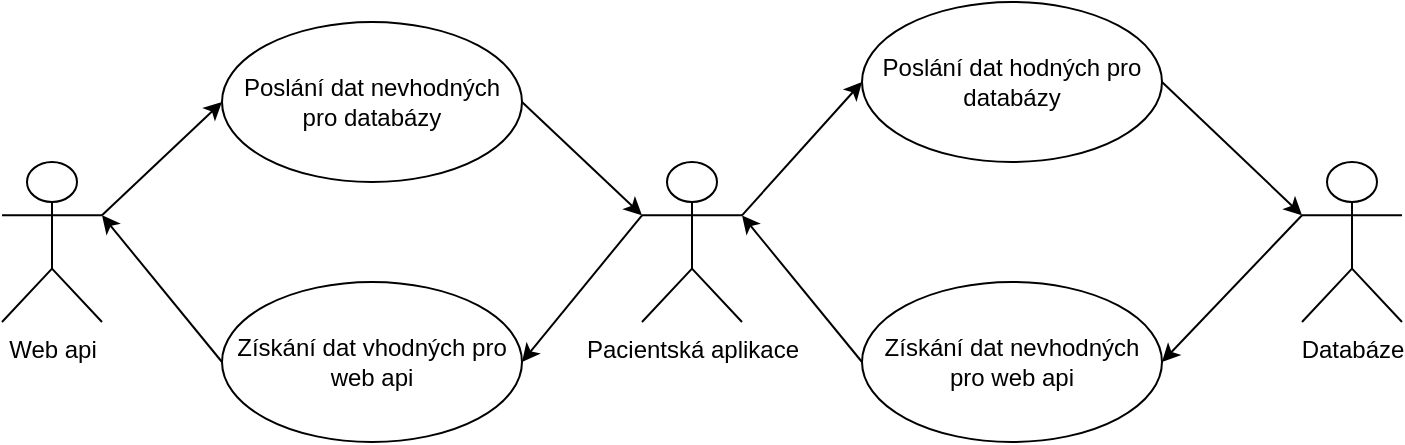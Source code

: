 <mxfile>
    <diagram id="2T1wLEB8kVWavYlQP-i3" name="Page-1">
        <mxGraphModel dx="1002" dy="571" grid="1" gridSize="10" guides="1" tooltips="1" connect="1" arrows="1" fold="1" page="1" pageScale="1" pageWidth="827" pageHeight="1169" math="0" shadow="0">
            <root>
                <mxCell id="0"/>
                <mxCell id="1" parent="0"/>
                <mxCell id="6" style="edgeStyle=none;html=1;exitX=1;exitY=0.333;exitDx=0;exitDy=0;exitPerimeter=0;entryX=0;entryY=0.5;entryDx=0;entryDy=0;" edge="1" parent="1" source="2" target="4">
                    <mxGeometry relative="1" as="geometry"/>
                </mxCell>
                <mxCell id="2" value="Web api" style="shape=umlActor;verticalLabelPosition=bottom;verticalAlign=top;html=1;outlineConnect=0;" vertex="1" parent="1">
                    <mxGeometry x="30" y="200" width="50" height="80" as="geometry"/>
                </mxCell>
                <mxCell id="10" style="edgeStyle=none;html=1;exitX=0;exitY=0.333;exitDx=0;exitDy=0;exitPerimeter=0;entryX=1;entryY=0.5;entryDx=0;entryDy=0;" edge="1" parent="1" source="3" target="8">
                    <mxGeometry relative="1" as="geometry"/>
                </mxCell>
                <mxCell id="3" value="Pacientská aplikace" style="shape=umlActor;verticalLabelPosition=bottom;verticalAlign=top;html=1;outlineConnect=0;" vertex="1" parent="1">
                    <mxGeometry x="350" y="200" width="50" height="80" as="geometry"/>
                </mxCell>
                <mxCell id="7" style="edgeStyle=none;html=1;exitX=1;exitY=0.5;exitDx=0;exitDy=0;entryX=0;entryY=0.333;entryDx=0;entryDy=0;entryPerimeter=0;" edge="1" parent="1" source="4" target="3">
                    <mxGeometry relative="1" as="geometry"/>
                </mxCell>
                <mxCell id="4" value="Poslání dat nevhodných pro databázy" style="ellipse;whiteSpace=wrap;html=1;" vertex="1" parent="1">
                    <mxGeometry x="140" y="130" width="150" height="80" as="geometry"/>
                </mxCell>
                <mxCell id="9" value="" style="edgeStyle=none;html=1;entryX=1;entryY=0.333;entryDx=0;entryDy=0;entryPerimeter=0;exitX=0;exitY=0.5;exitDx=0;exitDy=0;" edge="1" parent="1" source="8" target="2">
                    <mxGeometry relative="1" as="geometry"/>
                </mxCell>
                <mxCell id="8" value="Získání dat vhodných pro web api" style="ellipse;whiteSpace=wrap;html=1;" vertex="1" parent="1">
                    <mxGeometry x="140" y="260" width="150" height="80" as="geometry"/>
                </mxCell>
                <mxCell id="12" style="edgeStyle=none;html=1;exitX=1;exitY=0.333;exitDx=0;exitDy=0;exitPerimeter=0;entryX=0;entryY=0.5;entryDx=0;entryDy=0;" edge="1" parent="1" target="15">
                    <mxGeometry relative="1" as="geometry">
                        <mxPoint x="400" y="226.667" as="sourcePoint"/>
                    </mxGeometry>
                </mxCell>
                <mxCell id="13" style="edgeStyle=none;html=1;exitX=0;exitY=0.333;exitDx=0;exitDy=0;exitPerimeter=0;entryX=1;entryY=0.5;entryDx=0;entryDy=0;" edge="1" parent="1" target="17" source="18">
                    <mxGeometry relative="1" as="geometry">
                        <mxPoint x="670" y="216.667" as="sourcePoint"/>
                    </mxGeometry>
                </mxCell>
                <mxCell id="14" style="edgeStyle=none;html=1;exitX=1;exitY=0.5;exitDx=0;exitDy=0;entryX=0;entryY=0.333;entryDx=0;entryDy=0;entryPerimeter=0;" edge="1" parent="1" source="15" target="18">
                    <mxGeometry relative="1" as="geometry">
                        <mxPoint x="670" y="216.667" as="targetPoint"/>
                    </mxGeometry>
                </mxCell>
                <mxCell id="15" value="Poslání dat hodných pro databázy" style="ellipse;whiteSpace=wrap;html=1;" vertex="1" parent="1">
                    <mxGeometry x="460" y="120" width="150" height="80" as="geometry"/>
                </mxCell>
                <mxCell id="16" value="" style="edgeStyle=none;html=1;entryX=1;entryY=0.333;entryDx=0;entryDy=0;entryPerimeter=0;exitX=0;exitY=0.5;exitDx=0;exitDy=0;" edge="1" parent="1" source="17">
                    <mxGeometry relative="1" as="geometry">
                        <mxPoint x="400" y="226.667" as="targetPoint"/>
                    </mxGeometry>
                </mxCell>
                <mxCell id="17" value="Získání dat nevhodných pro web api" style="ellipse;whiteSpace=wrap;html=1;" vertex="1" parent="1">
                    <mxGeometry x="460" y="260" width="150" height="80" as="geometry"/>
                </mxCell>
                <mxCell id="18" value="Databáze" style="shape=umlActor;verticalLabelPosition=bottom;verticalAlign=top;html=1;outlineConnect=0;" vertex="1" parent="1">
                    <mxGeometry x="680" y="200" width="50" height="80" as="geometry"/>
                </mxCell>
            </root>
        </mxGraphModel>
    </diagram>
</mxfile>